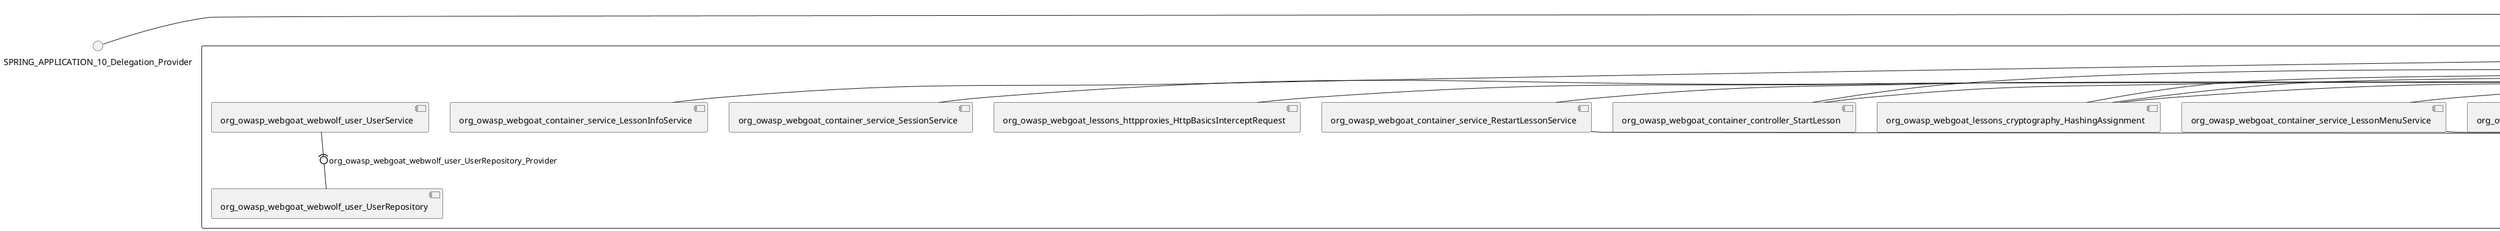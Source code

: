 @startuml
skinparam fixCircleLabelOverlapping true
skinparam componentStyle uml2
() SPRING_APPLICATION_10_Delegation_Provider
() SPRING_APPLICATION_11_Delegation_Provider
() SPRING_APPLICATION_12_Delegation_Provider
() SPRING_APPLICATION_13_Delegation_Provider
() SPRING_APPLICATION_14_Delegation_Provider
() SPRING_APPLICATION_15_Delegation_Provider
() SPRING_APPLICATION_16_Delegation_Provider
() SPRING_APPLICATION_2_Delegation_Provider
() SPRING_APPLICATION_3_Delegation_Provider
() SPRING_APPLICATION_4_Delegation_Provider
() SPRING_APPLICATION_5_Delegation_Provider
() SPRING_APPLICATION_6_Delegation_Provider
() SPRING_APPLICATION_7_Delegation_Provider
() SPRING_APPLICATION_8_Delegation_Provider
() SPRING_APPLICATION_9_Delegation_Provider
() SPRING_APPLICATION_BypassRestrictions_FieldRestrictions_POST_Delegation_Provider
() SPRING_APPLICATION_BypassRestrictions_frontendValidation_POST_Delegation_Provider
() SPRING_APPLICATION_ChromeDevTools_dummy_POST_Delegation_Provider
() SPRING_APPLICATION_ChromeDevTools_network_POST_Delegation_Provider
() SPRING_APPLICATION_CrossSiteScriptingStored_stored_xss_POST_Delegation_Provider
() SPRING_APPLICATION_CrossSiteScriptingStored_stored_xss_follow_up_POST_Delegation_Provider
() SPRING_APPLICATION_CrossSiteScripting_attack1_POST_Delegation_Provider
() SPRING_APPLICATION_CrossSiteScripting_attack3_POST_Delegation_Provider
() SPRING_APPLICATION_CrossSiteScripting_attack4_POST_Delegation_Provider
() SPRING_APPLICATION_CrossSiteScripting_attack5a_GET_Delegation_Provider
() SPRING_APPLICATION_CrossSiteScripting_attack6a_POST_Delegation_Provider
() SPRING_APPLICATION_CrossSiteScripting_dom_follow_up_POST_Delegation_Provider
() SPRING_APPLICATION_CrossSiteScripting_phone_home_xss_POST_Delegation_Provider
() SPRING_APPLICATION_CrossSiteScripting_quiz_GET_POST_Delegation_Provider
() SPRING_APPLICATION_Delegation_Provider
() SPRING_APPLICATION_GET_10_Delegation_Provider
() SPRING_APPLICATION_GET_11_Delegation_Provider
() SPRING_APPLICATION_GET_2_Delegation_Provider
() SPRING_APPLICATION_GET_3_Delegation_Provider
() SPRING_APPLICATION_GET_4_Delegation_Provider
() SPRING_APPLICATION_GET_5_Delegation_Provider
() SPRING_APPLICATION_GET_6_Delegation_Provider
() SPRING_APPLICATION_GET_7_Delegation_Provider
() SPRING_APPLICATION_GET_8_Delegation_Provider
() SPRING_APPLICATION_GET_9_Delegation_Provider
() SPRING_APPLICATION_GET_Delegation_Provider
() SPRING_APPLICATION_HtmlTampering_task_POST_Delegation_Provider
() SPRING_APPLICATION_HttpBasics_attack1_POST_Delegation_Provider
() SPRING_APPLICATION_HttpBasics_attack2_POST_Delegation_Provider
() SPRING_APPLICATION_IDOR_diff_attributes_POST_Delegation_Provider
() SPRING_APPLICATION_IDOR_login_POST_Delegation_Provider
() SPRING_APPLICATION_IDOR_profile_alt_path_POST_Delegation_Provider
() SPRING_APPLICATION_InsecureDeserialization_task_POST_Delegation_Provider
() SPRING_APPLICATION_InsecureLogin_Delegation_Provider
() SPRING_APPLICATION_JWT_decode_POST_Delegation_Provider
() SPRING_APPLICATION_JWT_jku_Delegation_Provider
() SPRING_APPLICATION_JWT_kid_Delegation_Provider
() SPRING_APPLICATION_JWT_quiz_GET_POST_Delegation_Provider
() SPRING_APPLICATION_JWT_refresh_Delegation_Provider
() SPRING_APPLICATION_JWT_secret_POST_Delegation_Provider
() SPRING_APPLICATION_JWT_votings_Delegation_Provider
() SPRING_APPLICATION_LogSpoofing_log_bleeding_POST_Delegation_Provider
() SPRING_APPLICATION_LogSpoofing_log_spoofing_POST_Delegation_Provider
() SPRING_APPLICATION_POST_10_Delegation_Provider
() SPRING_APPLICATION_POST_11_Delegation_Provider
() SPRING_APPLICATION_POST_12_Delegation_Provider
() SPRING_APPLICATION_POST_13_Delegation_Provider
() SPRING_APPLICATION_POST_14_Delegation_Provider
() SPRING_APPLICATION_POST_15_Delegation_Provider
() SPRING_APPLICATION_POST_16_Delegation_Provider
() SPRING_APPLICATION_POST_17_Delegation_Provider
() SPRING_APPLICATION_POST_18_Delegation_Provider
() SPRING_APPLICATION_POST_2_Delegation_Provider
() SPRING_APPLICATION_POST_3_Delegation_Provider
() SPRING_APPLICATION_POST_4_Delegation_Provider
() SPRING_APPLICATION_POST_5_Delegation_Provider
() SPRING_APPLICATION_POST_6_Delegation_Provider
() SPRING_APPLICATION_POST_7_Delegation_Provider
() SPRING_APPLICATION_POST_8_Delegation_Provider
() SPRING_APPLICATION_POST_9_Delegation_Provider
() SPRING_APPLICATION_POST_Delegation_Provider
() SPRING_APPLICATION_PUT_Delegation_Provider
() SPRING_APPLICATION_PasswordReset_ForgotPassword_create_password_reset_link_POST_Delegation_Provider
() SPRING_APPLICATION_PasswordReset_SecurityQuestions_POST_Delegation_Provider
() SPRING_APPLICATION_PasswordReset_reset_Delegation_Provider
() SPRING_APPLICATION_PasswordReset_simple_mail_reset_POST_Delegation_Provider
() SPRING_APPLICATION_PathTraversal_profile_picture_GET_Delegation_Provider
() SPRING_APPLICATION_PathTraversal_profile_picture_fix_GET_Delegation_Provider
() SPRING_APPLICATION_PathTraversal_profile_upload_POST_Delegation_Provider
() SPRING_APPLICATION_PathTraversal_profile_upload_fix_POST_Delegation_Provider
() SPRING_APPLICATION_PathTraversal_profile_upload_remove_user_input_POST_Delegation_Provider
() SPRING_APPLICATION_PathTraversal_random_POST_Delegation_Provider
() SPRING_APPLICATION_PathTraversal_random_picture_GET_Delegation_Provider
() SPRING_APPLICATION_PathTraversal_zip_slip_Delegation_Provider
() SPRING_APPLICATION_SSRF_task1_POST_Delegation_Provider
() SPRING_APPLICATION_SSRF_task2_POST_Delegation_Provider
() SPRING_APPLICATION_SecurePasswords_assignment_POST_Delegation_Provider
() SPRING_APPLICATION_SqlInjectionAdvanced_attack6a_POST_Delegation_Provider
() SPRING_APPLICATION_SqlInjectionAdvanced_attack6b_POST_Delegation_Provider
() SPRING_APPLICATION_SqlInjectionAdvanced_challenge_Login_POST_Delegation_Provider
() SPRING_APPLICATION_SqlInjectionAdvanced_challenge_PUT_Delegation_Provider
() SPRING_APPLICATION_SqlInjectionAdvanced_quiz_GET_POST_Delegation_Provider
() SPRING_APPLICATION_SqlInjectionMitigations_attack10a_POST_Delegation_Provider
() SPRING_APPLICATION_SqlInjectionMitigations_attack10b_POST_Delegation_Provider
() SPRING_APPLICATION_SqlInjectionMitigations_attack12a_POST_Delegation_Provider
() SPRING_APPLICATION_SqlInjectionMitigations_servers_GET_Delegation_Provider
() SPRING_APPLICATION_SqlInjection_assignment5a_POST_Delegation_Provider
() SPRING_APPLICATION_SqlInjection_assignment5b_POST_Delegation_Provider
() SPRING_APPLICATION_SqlInjection_attack10_POST_Delegation_Provider
() SPRING_APPLICATION_SqlInjection_attack2_POST_Delegation_Provider
() SPRING_APPLICATION_SqlInjection_attack3_POST_Delegation_Provider
() SPRING_APPLICATION_SqlInjection_attack4_POST_Delegation_Provider
() SPRING_APPLICATION_SqlInjection_attack5_POST_Delegation_Provider
() SPRING_APPLICATION_SqlInjection_attack8_POST_Delegation_Provider
() SPRING_APPLICATION_SqlInjection_attack9_POST_Delegation_Provider
() SPRING_APPLICATION_SqlOnlyInputValidationOnKeywords_attack_POST_Delegation_Provider
() SPRING_APPLICATION_SqlOnlyInputValidation_attack_POST_Delegation_Provider
() SPRING_APPLICATION_VulnerableComponents_attack1_POST_Delegation_Provider
() SPRING_APPLICATION_WebWolf_GET_Delegation_Provider
() SPRING_APPLICATION_WebWolf_landing_Delegation_Provider
() SPRING_APPLICATION_WebWolf_mail_Delegation_Provider
() SPRING_APPLICATION_challenge_1_POST_Delegation_Provider
() SPRING_APPLICATION_challenge_5_POST_Delegation_Provider
() SPRING_APPLICATION_challenge_7_Delegation_Provider
() SPRING_APPLICATION_challenge_8_Delegation_Provider
() SPRING_APPLICATION_challenge_logo_Delegation_Provider
() SPRING_APPLICATION_cia_quiz_GET_POST_Delegation_Provider
() SPRING_APPLICATION_clientSideFiltering_attack1_POST_Delegation_Provider
() SPRING_APPLICATION_clientSideFiltering_challenge_store_coupons_GET_Delegation_Provider
() SPRING_APPLICATION_clientSideFiltering_getItForFree_POST_Delegation_Provider
() SPRING_APPLICATION_clientSideFiltering_salaries_GET_Delegation_Provider
() SPRING_APPLICATION_crypto_encoding_basic_auth_POST_Delegation_Provider
() SPRING_APPLICATION_crypto_encoding_xor_POST_Delegation_Provider
() SPRING_APPLICATION_crypto_hashing_POST_Delegation_Provider
() SPRING_APPLICATION_crypto_secure_defaults_POST_Delegation_Provider
() SPRING_APPLICATION_crypto_signing_verify_POST_Delegation_Provider
() SPRING_APPLICATION_csrf_feedback_message_POST_Delegation_Provider
() SPRING_APPLICATION_csrf_review_POST_Delegation_Provider
() SPRING_APPLICATION_files_GET_Delegation_Provider
() SPRING_APPLICATION_fileupload_POST_Delegation_Provider
() SPRING_APPLICATION_jwt_Delegation_Provider
() SPRING_APPLICATION_landing_Delegation_Provider
() SPRING_APPLICATION_lesson_template_Delegation_Provider
() SPRING_APPLICATION_login_oauth_mvc_GET_Delegation_Provider
() SPRING_APPLICATION_mail_DELETE_GET_POST_Delegation_Provider
() SPRING_APPLICATION_register_mvc_POST_Delegation_Provider
() SPRING_APPLICATION_registration_GET_Delegation_Provider
() SPRING_APPLICATION_requests_GET_Delegation_Provider
() SPRING_APPLICATION_scoreboard_data_GET_Delegation_Provider
() SPRING_APPLICATION_server_directory_GET_Delegation_Provider
() SPRING_APPLICATION_service_debug_labels_mvc_Delegation_Provider
() SPRING_APPLICATION_service_lessonoverview_mvc_Delegation_Provider
() SPRING_APPLICATION_xxe_comments_GET_Delegation_Provider
rectangle System {
[org_owasp_webgoat_container_HammerHead] [[webgoat-webgoat.repository#_izAbkCIYEe-0hecwTvW7zw]]
[org_owasp_webgoat_container_WebWolfRedirect] [[webgoat-webgoat.repository#_izAbkCIYEe-0hecwTvW7zw]]
[org_owasp_webgoat_container_controller_StartLesson] [[webgoat-webgoat.repository#_izAbkCIYEe-0hecwTvW7zw]]
[org_owasp_webgoat_container_controller_Welcome] [[webgoat-webgoat.repository#_izAbkCIYEe-0hecwTvW7zw]]
[org_owasp_webgoat_container_i18n_PluginMessages_Provider] [[webgoat-webgoat.repository#_izAbkCIYEe-0hecwTvW7zw]]
[org_owasp_webgoat_container_service_EnvironmentService] [[webgoat-webgoat.repository#_izAbkCIYEe-0hecwTvW7zw]]
[org_owasp_webgoat_container_service_HintService] [[webgoat-webgoat.repository#_izAbkCIYEe-0hecwTvW7zw]]
[org_owasp_webgoat_container_service_LabelDebugService] [[webgoat-webgoat.repository#_izAbkCIYEe-0hecwTvW7zw]]
[org_owasp_webgoat_container_service_LabelService] [[webgoat-webgoat.repository#_izAbkCIYEe-0hecwTvW7zw]]
[org_owasp_webgoat_container_service_LessonInfoService] [[webgoat-webgoat.repository#_izAbkCIYEe-0hecwTvW7zw]]
[org_owasp_webgoat_container_service_LessonMenuService] [[webgoat-webgoat.repository#_izAbkCIYEe-0hecwTvW7zw]]
[org_owasp_webgoat_container_service_LessonProgressService] [[webgoat-webgoat.repository#_izAbkCIYEe-0hecwTvW7zw]]
[org_owasp_webgoat_container_service_LessonTitleService] [[webgoat-webgoat.repository#_izAbkCIYEe-0hecwTvW7zw]]
[org_owasp_webgoat_container_service_ReportCardService] [[webgoat-webgoat.repository#_izAbkCIYEe-0hecwTvW7zw]]
[org_owasp_webgoat_container_service_RestartLessonService] [[webgoat-webgoat.repository#_izAbkCIYEe-0hecwTvW7zw]]
[org_owasp_webgoat_container_service_SessionService] [[webgoat-webgoat.repository#_izAbkCIYEe-0hecwTvW7zw]]
[org_owasp_webgoat_container_session_UserSessionData_Provider] [[webgoat-webgoat.repository#_izAbkCIYEe-0hecwTvW7zw]]
[org_owasp_webgoat_container_session_WebSession_Provider] [[webgoat-webgoat.repository#_izAbkCIYEe-0hecwTvW7zw]]
[org_owasp_webgoat_container_users_RegistrationController] [[webgoat-webgoat.repository#_izAbkCIYEe-0hecwTvW7zw]]
[org_owasp_webgoat_container_users_Scoreboard] [[webgoat-webgoat.repository#_izAbkCIYEe-0hecwTvW7zw]]
[org_owasp_webgoat_container_users_UserRepository] [[webgoat-webgoat.repository#_izAbkCIYEe-0hecwTvW7zw]]
[org_owasp_webgoat_container_users_UserService] [[webgoat-webgoat.repository#_izAbkCIYEe-0hecwTvW7zw]]
[org_owasp_webgoat_container_users_UserTrackerRepository] [[webgoat-webgoat.repository#_izAbkCIYEe-0hecwTvW7zw]]
[org_owasp_webgoat_lessons_authbypass_VerifyAccount] [[webgoat-webgoat.repository#_izAbkCIYEe-0hecwTvW7zw]]
[org_owasp_webgoat_lessons_bypassrestrictions_BypassRestrictionsFieldRestrictions] [[webgoat-webgoat.repository#_izAbkCIYEe-0hecwTvW7zw]]
[org_owasp_webgoat_lessons_bypassrestrictions_BypassRestrictionsFrontendValidation] [[webgoat-webgoat.repository#_izAbkCIYEe-0hecwTvW7zw]]
[org_owasp_webgoat_lessons_challenges_FlagController] [[webgoat-webgoat.repository#_izAbkCIYEe-0hecwTvW7zw]]
[org_owasp_webgoat_lessons_challenges_challenge1_Assignment1] [[webgoat-webgoat.repository#_izAbkCIYEe-0hecwTvW7zw]]
[org_owasp_webgoat_lessons_challenges_challenge1_ImageServlet] [[webgoat-webgoat.repository#_izAbkCIYEe-0hecwTvW7zw]]
[org_owasp_webgoat_lessons_challenges_challenge5_Assignment5] [[webgoat-webgoat.repository#_izAbkCIYEe-0hecwTvW7zw]]
[org_owasp_webgoat_lessons_challenges_challenge7_Assignment7] [[webgoat-webgoat.repository#_izAbkCIYEe-0hecwTvW7zw]]
[org_owasp_webgoat_lessons_challenges_challenge8_Assignment8] [[webgoat-webgoat.repository#_izAbkCIYEe-0hecwTvW7zw]]
[org_owasp_webgoat_lessons_chromedevtools_NetworkDummy] [[webgoat-webgoat.repository#_izAbkCIYEe-0hecwTvW7zw]]
[org_owasp_webgoat_lessons_chromedevtools_NetworkLesson] [[webgoat-webgoat.repository#_izAbkCIYEe-0hecwTvW7zw]]
[org_owasp_webgoat_lessons_cia_CIAQuiz] [[webgoat-webgoat.repository#_izAbkCIYEe-0hecwTvW7zw]]
[org_owasp_webgoat_lessons_clientsidefiltering_ClientSideFilteringAssignment] [[webgoat-webgoat.repository#_izAbkCIYEe-0hecwTvW7zw]]
[org_owasp_webgoat_lessons_clientsidefiltering_ClientSideFilteringFreeAssignment] [[webgoat-webgoat.repository#_izAbkCIYEe-0hecwTvW7zw]]
[org_owasp_webgoat_lessons_clientsidefiltering_Salaries] [[webgoat-webgoat.repository#_izAbkCIYEe-0hecwTvW7zw]]
[org_owasp_webgoat_lessons_clientsidefiltering_ShopEndpoint] [[webgoat-webgoat.repository#_izAbkCIYEe-0hecwTvW7zw]]
[org_owasp_webgoat_lessons_cryptography_EncodingAssignment] [[webgoat-webgoat.repository#_izAbkCIYEe-0hecwTvW7zw]]
[org_owasp_webgoat_lessons_cryptography_HashingAssignment] [[webgoat-webgoat.repository#_izAbkCIYEe-0hecwTvW7zw]]
[org_owasp_webgoat_lessons_cryptography_SecureDefaultsAssignment] [[webgoat-webgoat.repository#_izAbkCIYEe-0hecwTvW7zw]]
[org_owasp_webgoat_lessons_cryptography_SigningAssignment] [[webgoat-webgoat.repository#_izAbkCIYEe-0hecwTvW7zw]]
[org_owasp_webgoat_lessons_cryptography_XOREncodingAssignment] [[webgoat-webgoat.repository#_izAbkCIYEe-0hecwTvW7zw]]
[org_owasp_webgoat_lessons_csrf_CSRFConfirmFlag1] [[webgoat-webgoat.repository#_izAbkCIYEe-0hecwTvW7zw]]
[org_owasp_webgoat_lessons_csrf_CSRFFeedback] [[webgoat-webgoat.repository#_izAbkCIYEe-0hecwTvW7zw]]
[org_owasp_webgoat_lessons_csrf_CSRFGetFlag] [[webgoat-webgoat.repository#_izAbkCIYEe-0hecwTvW7zw]]
[org_owasp_webgoat_lessons_csrf_CSRFLogin] [[webgoat-webgoat.repository#_izAbkCIYEe-0hecwTvW7zw]]
[org_owasp_webgoat_lessons_csrf_ForgedReviews] [[webgoat-webgoat.repository#_izAbkCIYEe-0hecwTvW7zw]]
[org_owasp_webgoat_lessons_csrf_ObjectMapper_Provider] [[webgoat-webgoat.repository#_izAbkCIYEe-0hecwTvW7zw]]
[org_owasp_webgoat_lessons_deserialization_InsecureDeserializationTask] [[webgoat-webgoat.repository#_izAbkCIYEe-0hecwTvW7zw]]
[org_owasp_webgoat_lessons_hijacksession_HijackSessionAssignment] [[webgoat-webgoat.repository#_izAbkCIYEe-0hecwTvW7zw]]
[org_owasp_webgoat_lessons_hijacksession_cas_HijackSessionAuthenticationProvider] [[webgoat-webgoat.repository#_izAbkCIYEe-0hecwTvW7zw]]
[org_owasp_webgoat_lessons_htmltampering_HtmlTamperingTask] [[webgoat-webgoat.repository#_izAbkCIYEe-0hecwTvW7zw]]
[org_owasp_webgoat_lessons_httpbasics_HttpBasicsLesson] [[webgoat-webgoat.repository#_izAbkCIYEe-0hecwTvW7zw]]
[org_owasp_webgoat_lessons_httpbasics_HttpBasicsQuiz] [[webgoat-webgoat.repository#_izAbkCIYEe-0hecwTvW7zw]]
[org_owasp_webgoat_lessons_httpproxies_HttpBasicsInterceptRequest] [[webgoat-webgoat.repository#_izAbkCIYEe-0hecwTvW7zw]]
[org_owasp_webgoat_lessons_idor_IDORDiffAttributes] [[webgoat-webgoat.repository#_izAbkCIYEe-0hecwTvW7zw]]
[org_owasp_webgoat_lessons_idor_IDOREditOtherProfile] [[webgoat-webgoat.repository#_izAbkCIYEe-0hecwTvW7zw]]
[org_owasp_webgoat_lessons_idor_IDORLogin] [[webgoat-webgoat.repository#_izAbkCIYEe-0hecwTvW7zw]]
[org_owasp_webgoat_lessons_idor_IDORViewOtherProfile] [[webgoat-webgoat.repository#_izAbkCIYEe-0hecwTvW7zw]]
[org_owasp_webgoat_lessons_idor_IDORViewOwnProfile] [[webgoat-webgoat.repository#_izAbkCIYEe-0hecwTvW7zw]]
[org_owasp_webgoat_lessons_idor_IDORViewOwnProfileAltUrl] [[webgoat-webgoat.repository#_izAbkCIYEe-0hecwTvW7zw]]
[org_owasp_webgoat_lessons_insecurelogin_InsecureLoginTask] [[webgoat-webgoat.repository#_izAbkCIYEe-0hecwTvW7zw]]
[org_owasp_webgoat_lessons_jwt_JWTDecodeEndpoint] [[webgoat-webgoat.repository#_izAbkCIYEe-0hecwTvW7zw]]
[org_owasp_webgoat_lessons_jwt_JWTQuiz] [[webgoat-webgoat.repository#_izAbkCIYEe-0hecwTvW7zw]]
[org_owasp_webgoat_lessons_jwt_JWTRefreshEndpoint] [[webgoat-webgoat.repository#_izAbkCIYEe-0hecwTvW7zw]]
[org_owasp_webgoat_lessons_jwt_JWTSecretKeyEndpoint] [[webgoat-webgoat.repository#_izAbkCIYEe-0hecwTvW7zw]]
[org_owasp_webgoat_lessons_jwt_JWTVotesEndpoint] [[webgoat-webgoat.repository#_izAbkCIYEe-0hecwTvW7zw]]
[org_owasp_webgoat_lessons_jwt_claimmisuse_JWTHeaderJKUEndpoint] [[webgoat-webgoat.repository#_izAbkCIYEe-0hecwTvW7zw]]
[org_owasp_webgoat_lessons_jwt_claimmisuse_JWTHeaderKIDEndpoint] [[webgoat-webgoat.repository#_izAbkCIYEe-0hecwTvW7zw]]
[org_owasp_webgoat_lessons_lessontemplate_SampleAttack] [[webgoat-webgoat.repository#_izAbkCIYEe-0hecwTvW7zw]]
[org_owasp_webgoat_lessons_logging_LogBleedingTask] [[webgoat-webgoat.repository#_izAbkCIYEe-0hecwTvW7zw]]
[org_owasp_webgoat_lessons_logging_LogSpoofingTask] [[webgoat-webgoat.repository#_izAbkCIYEe-0hecwTvW7zw]]
[org_owasp_webgoat_lessons_missingac_MissingFunctionACHiddenMenus] [[webgoat-webgoat.repository#_izAbkCIYEe-0hecwTvW7zw]]
[org_owasp_webgoat_lessons_missingac_MissingFunctionACUsers] [[webgoat-webgoat.repository#_izAbkCIYEe-0hecwTvW7zw]]
[org_owasp_webgoat_lessons_missingac_MissingFunctionACYourHash] [[webgoat-webgoat.repository#_izAbkCIYEe-0hecwTvW7zw]]
[org_owasp_webgoat_lessons_missingac_MissingFunctionACYourHashAdmin] [[webgoat-webgoat.repository#_izAbkCIYEe-0hecwTvW7zw]]
[org_owasp_webgoat_lessons_passwordreset_QuestionsAssignment] [[webgoat-webgoat.repository#_izAbkCIYEe-0hecwTvW7zw]]
[org_owasp_webgoat_lessons_passwordreset_ResetLinkAssignment] [[webgoat-webgoat.repository#_izAbkCIYEe-0hecwTvW7zw]]
[org_owasp_webgoat_lessons_passwordreset_ResetLinkAssignmentForgotPassword] [[webgoat-webgoat.repository#_izAbkCIYEe-0hecwTvW7zw]]
[org_owasp_webgoat_lessons_passwordreset_SecurityQuestionAssignment] [[webgoat-webgoat.repository#_izAbkCIYEe-0hecwTvW7zw]]
[org_owasp_webgoat_lessons_passwordreset_SimpleMailAssignment] [[webgoat-webgoat.repository#_izAbkCIYEe-0hecwTvW7zw]]
[org_owasp_webgoat_lessons_passwordreset_TriedQuestions] [[webgoat-webgoat.repository#_izAbkCIYEe-0hecwTvW7zw]]
[org_owasp_webgoat_lessons_pathtraversal_ProfileUpload] [[webgoat-webgoat.repository#_izAbkCIYEe-0hecwTvW7zw]]
[org_owasp_webgoat_lessons_pathtraversal_ProfileUploadFix] [[webgoat-webgoat.repository#_izAbkCIYEe-0hecwTvW7zw]]
[org_owasp_webgoat_lessons_pathtraversal_ProfileUploadRemoveUserInput] [[webgoat-webgoat.repository#_izAbkCIYEe-0hecwTvW7zw]]
[org_owasp_webgoat_lessons_pathtraversal_ProfileUploadRetrieval] [[webgoat-webgoat.repository#_izAbkCIYEe-0hecwTvW7zw]]
[org_owasp_webgoat_lessons_pathtraversal_ProfileZipSlip] [[webgoat-webgoat.repository#_izAbkCIYEe-0hecwTvW7zw]]
[org_owasp_webgoat_lessons_securepasswords_SecurePasswordsAssignment] [[webgoat-webgoat.repository#_izAbkCIYEe-0hecwTvW7zw]]
[org_owasp_webgoat_lessons_spoofcookie_SpoofCookieAssignment] [[webgoat-webgoat.repository#_izAbkCIYEe-0hecwTvW7zw]]
[org_owasp_webgoat_lessons_sqlinjection_advanced_SqlInjectionChallenge] [[webgoat-webgoat.repository#_izAbkCIYEe-0hecwTvW7zw]]
[org_owasp_webgoat_lessons_sqlinjection_advanced_SqlInjectionChallengeLogin] [[webgoat-webgoat.repository#_izAbkCIYEe-0hecwTvW7zw]]
[org_owasp_webgoat_lessons_sqlinjection_advanced_SqlInjectionLesson6a] [[webgoat-webgoat.repository#_izAbkCIYEe-0hecwTvW7zw]]
[org_owasp_webgoat_lessons_sqlinjection_advanced_SqlInjectionLesson6b] [[webgoat-webgoat.repository#_izAbkCIYEe-0hecwTvW7zw]]
[org_owasp_webgoat_lessons_sqlinjection_advanced_SqlInjectionQuiz] [[webgoat-webgoat.repository#_izAbkCIYEe-0hecwTvW7zw]]
[org_owasp_webgoat_lessons_sqlinjection_introduction_SqlInjectionLesson10] [[webgoat-webgoat.repository#_izAbkCIYEe-0hecwTvW7zw]]
[org_owasp_webgoat_lessons_sqlinjection_introduction_SqlInjectionLesson2] [[webgoat-webgoat.repository#_izAbkCIYEe-0hecwTvW7zw]]
[org_owasp_webgoat_lessons_sqlinjection_introduction_SqlInjectionLesson3] [[webgoat-webgoat.repository#_izAbkCIYEe-0hecwTvW7zw]]
[org_owasp_webgoat_lessons_sqlinjection_introduction_SqlInjectionLesson4] [[webgoat-webgoat.repository#_izAbkCIYEe-0hecwTvW7zw]]
[org_owasp_webgoat_lessons_sqlinjection_introduction_SqlInjectionLesson5] [[webgoat-webgoat.repository#_izAbkCIYEe-0hecwTvW7zw]]
[org_owasp_webgoat_lessons_sqlinjection_introduction_SqlInjectionLesson5a] [[webgoat-webgoat.repository#_izAbkCIYEe-0hecwTvW7zw]]
[org_owasp_webgoat_lessons_sqlinjection_introduction_SqlInjectionLesson5b] [[webgoat-webgoat.repository#_izAbkCIYEe-0hecwTvW7zw]]
[org_owasp_webgoat_lessons_sqlinjection_introduction_SqlInjectionLesson8] [[webgoat-webgoat.repository#_izAbkCIYEe-0hecwTvW7zw]]
[org_owasp_webgoat_lessons_sqlinjection_introduction_SqlInjectionLesson9] [[webgoat-webgoat.repository#_izAbkCIYEe-0hecwTvW7zw]]
[org_owasp_webgoat_lessons_sqlinjection_mitigation_Servers] [[webgoat-webgoat.repository#_izAbkCIYEe-0hecwTvW7zw]]
[org_owasp_webgoat_lessons_sqlinjection_mitigation_SqlInjectionLesson10a] [[webgoat-webgoat.repository#_izAbkCIYEe-0hecwTvW7zw]]
[org_owasp_webgoat_lessons_sqlinjection_mitigation_SqlInjectionLesson10b] [[webgoat-webgoat.repository#_izAbkCIYEe-0hecwTvW7zw]]
[org_owasp_webgoat_lessons_sqlinjection_mitigation_SqlInjectionLesson13] [[webgoat-webgoat.repository#_izAbkCIYEe-0hecwTvW7zw]]
[org_owasp_webgoat_lessons_sqlinjection_mitigation_SqlOnlyInputValidation] [[webgoat-webgoat.repository#_izAbkCIYEe-0hecwTvW7zw]]
[org_owasp_webgoat_lessons_sqlinjection_mitigation_SqlOnlyInputValidationOnKeywords] [[webgoat-webgoat.repository#_izAbkCIYEe-0hecwTvW7zw]]
[org_owasp_webgoat_lessons_ssrf_SSRFTask1] [[webgoat-webgoat.repository#_izAbkCIYEe-0hecwTvW7zw]]
[org_owasp_webgoat_lessons_ssrf_SSRFTask2] [[webgoat-webgoat.repository#_izAbkCIYEe-0hecwTvW7zw]]
[org_owasp_webgoat_lessons_vulnerablecomponents_VulnerableComponentsLesson] [[webgoat-webgoat.repository#_izAbkCIYEe-0hecwTvW7zw]]
[org_owasp_webgoat_lessons_webwolfintroduction_LandingAssignment] [[webgoat-webgoat.repository#_izAbkCIYEe-0hecwTvW7zw]]
[org_owasp_webgoat_lessons_webwolfintroduction_MailAssignment] [[webgoat-webgoat.repository#_izAbkCIYEe-0hecwTvW7zw]]
[org_owasp_webgoat_lessons_xss_CrossSiteScriptingLesson1] [[webgoat-webgoat.repository#_izAbkCIYEe-0hecwTvW7zw]]
[org_owasp_webgoat_lessons_xss_CrossSiteScriptingLesson3] [[webgoat-webgoat.repository#_izAbkCIYEe-0hecwTvW7zw]]
[org_owasp_webgoat_lessons_xss_CrossSiteScriptingLesson4] [[webgoat-webgoat.repository#_izAbkCIYEe-0hecwTvW7zw]]
[org_owasp_webgoat_lessons_xss_CrossSiteScriptingLesson5a] [[webgoat-webgoat.repository#_izAbkCIYEe-0hecwTvW7zw]]
[org_owasp_webgoat_lessons_xss_CrossSiteScriptingLesson6a] [[webgoat-webgoat.repository#_izAbkCIYEe-0hecwTvW7zw]]
[org_owasp_webgoat_lessons_xss_CrossSiteScriptingQuiz] [[webgoat-webgoat.repository#_izAbkCIYEe-0hecwTvW7zw]]
[org_owasp_webgoat_lessons_xss_DOMCrossSiteScripting] [[webgoat-webgoat.repository#_izAbkCIYEe-0hecwTvW7zw]]
[org_owasp_webgoat_lessons_xss_DOMCrossSiteScriptingVerifier] [[webgoat-webgoat.repository#_izAbkCIYEe-0hecwTvW7zw]]
[org_owasp_webgoat_lessons_xss_stored_StoredCrossSiteScriptingVerifier] [[webgoat-webgoat.repository#_izAbkCIYEe-0hecwTvW7zw]]
[org_owasp_webgoat_lessons_xss_stored_StoredXssComments] [[webgoat-webgoat.repository#_izAbkCIYEe-0hecwTvW7zw]]
[org_owasp_webgoat_lessons_xxe_BlindSendFileAssignment] [[webgoat-webgoat.repository#_izAbkCIYEe-0hecwTvW7zw]]
[org_owasp_webgoat_lessons_xxe_CommentsCache] [[webgoat-webgoat.repository#_izAbkCIYEe-0hecwTvW7zw]]
[org_owasp_webgoat_lessons_xxe_CommentsEndpoint] [[webgoat-webgoat.repository#_izAbkCIYEe-0hecwTvW7zw]]
[org_owasp_webgoat_lessons_xxe_ContentTypeAssignment] [[webgoat-webgoat.repository#_izAbkCIYEe-0hecwTvW7zw]]
[org_owasp_webgoat_lessons_xxe_SimpleXXE] [[webgoat-webgoat.repository#_izAbkCIYEe-0hecwTvW7zw]]
[org_owasp_webgoat_webwolf_FileServer] [[webgoat-webgoat.repository#_izAbkCIYEe-0hecwTvW7zw]]
[org_owasp_webgoat_webwolf_jwt_JWTController] [[webgoat-webgoat.repository#_izAbkCIYEe-0hecwTvW7zw]]
[org_owasp_webgoat_webwolf_mailbox_MailboxController] [[webgoat-webgoat.repository#_izAbkCIYEe-0hecwTvW7zw]]
[org_owasp_webgoat_webwolf_mailbox_MailboxRepository] [[webgoat-webgoat.repository#_izAbkCIYEe-0hecwTvW7zw]]
[org_owasp_webgoat_webwolf_requests_LandingPage] [[webgoat-webgoat.repository#_izAbkCIYEe-0hecwTvW7zw]]
[org_owasp_webgoat_webwolf_requests_Requests] [[webgoat-webgoat.repository#_izAbkCIYEe-0hecwTvW7zw]]
[org_owasp_webgoat_webwolf_user_UserRepository] [[webgoat-webgoat.repository#_izAbkCIYEe-0hecwTvW7zw]]
[org_owasp_webgoat_webwolf_user_UserService] [[webgoat-webgoat.repository#_izAbkCIYEe-0hecwTvW7zw]]
port SPRING_APPLICATION_10_Provider
SPRING_APPLICATION_10_Delegation_Provider - SPRING_APPLICATION_10_Provider
SPRING_APPLICATION_10_Provider - [org_owasp_webgoat_webwolf_FileServer]
port SPRING_APPLICATION_11_Provider
SPRING_APPLICATION_11_Delegation_Provider - SPRING_APPLICATION_11_Provider
SPRING_APPLICATION_11_Provider - [org_owasp_webgoat_container_service_LessonInfoService]
port SPRING_APPLICATION_12_Provider
SPRING_APPLICATION_12_Delegation_Provider - SPRING_APPLICATION_12_Provider
SPRING_APPLICATION_12_Provider - [org_owasp_webgoat_container_service_SessionService]
port SPRING_APPLICATION_13_Provider
SPRING_APPLICATION_13_Delegation_Provider - SPRING_APPLICATION_13_Provider
SPRING_APPLICATION_13_Provider - [org_owasp_webgoat_lessons_httpproxies_HttpBasicsInterceptRequest]
port SPRING_APPLICATION_14_Provider
SPRING_APPLICATION_14_Delegation_Provider - SPRING_APPLICATION_14_Provider
SPRING_APPLICATION_14_Provider - [org_owasp_webgoat_container_controller_StartLesson]
port SPRING_APPLICATION_15_Provider
SPRING_APPLICATION_15_Delegation_Provider - SPRING_APPLICATION_15_Provider
SPRING_APPLICATION_15_Provider - [org_owasp_webgoat_container_service_RestartLessonService]
port SPRING_APPLICATION_16_Provider
SPRING_APPLICATION_16_Delegation_Provider - SPRING_APPLICATION_16_Provider
SPRING_APPLICATION_16_Provider - [org_owasp_webgoat_container_service_LabelDebugService]
port SPRING_APPLICATION_2_Provider
SPRING_APPLICATION_2_Delegation_Provider - SPRING_APPLICATION_2_Provider
SPRING_APPLICATION_2_Provider - [org_owasp_webgoat_lessons_cryptography_HashingAssignment]
port SPRING_APPLICATION_3_Provider
SPRING_APPLICATION_3_Delegation_Provider - SPRING_APPLICATION_3_Provider
SPRING_APPLICATION_3_Provider - [org_owasp_webgoat_lessons_cryptography_HashingAssignment]
port SPRING_APPLICATION_4_Provider
SPRING_APPLICATION_4_Delegation_Provider - SPRING_APPLICATION_4_Provider
SPRING_APPLICATION_4_Provider - [org_owasp_webgoat_container_service_LessonMenuService]
port SPRING_APPLICATION_5_Provider
SPRING_APPLICATION_5_Delegation_Provider - SPRING_APPLICATION_5_Provider
SPRING_APPLICATION_5_Provider - [org_owasp_webgoat_container_controller_StartLesson]
port SPRING_APPLICATION_6_Provider
SPRING_APPLICATION_6_Delegation_Provider - SPRING_APPLICATION_6_Provider
SPRING_APPLICATION_6_Provider - [org_owasp_webgoat_container_HammerHead]
port SPRING_APPLICATION_7_Provider
SPRING_APPLICATION_7_Delegation_Provider - SPRING_APPLICATION_7_Provider
SPRING_APPLICATION_7_Provider - [org_owasp_webgoat_lessons_jwt_JWTSecretKeyEndpoint]
port SPRING_APPLICATION_8_Provider
SPRING_APPLICATION_8_Delegation_Provider - SPRING_APPLICATION_8_Provider
SPRING_APPLICATION_8_Provider - [org_owasp_webgoat_lessons_cryptography_SigningAssignment]
port SPRING_APPLICATION_9_Provider
SPRING_APPLICATION_9_Delegation_Provider - SPRING_APPLICATION_9_Provider
SPRING_APPLICATION_9_Provider - [org_owasp_webgoat_container_service_LessonTitleService]
port SPRING_APPLICATION_BypassRestrictions_FieldRestrictions_POST_Provider
SPRING_APPLICATION_BypassRestrictions_FieldRestrictions_POST_Delegation_Provider - SPRING_APPLICATION_BypassRestrictions_FieldRestrictions_POST_Provider
SPRING_APPLICATION_BypassRestrictions_FieldRestrictions_POST_Provider - [org_owasp_webgoat_lessons_bypassrestrictions_BypassRestrictionsFieldRestrictions]
port SPRING_APPLICATION_BypassRestrictions_frontendValidation_POST_Provider
SPRING_APPLICATION_BypassRestrictions_frontendValidation_POST_Delegation_Provider - SPRING_APPLICATION_BypassRestrictions_frontendValidation_POST_Provider
SPRING_APPLICATION_BypassRestrictions_frontendValidation_POST_Provider - [org_owasp_webgoat_lessons_bypassrestrictions_BypassRestrictionsFrontendValidation]
port SPRING_APPLICATION_ChromeDevTools_dummy_POST_Provider
SPRING_APPLICATION_ChromeDevTools_dummy_POST_Delegation_Provider - SPRING_APPLICATION_ChromeDevTools_dummy_POST_Provider
SPRING_APPLICATION_ChromeDevTools_dummy_POST_Provider - [org_owasp_webgoat_lessons_chromedevtools_NetworkDummy]
port SPRING_APPLICATION_ChromeDevTools_network_POST_Provider
SPRING_APPLICATION_ChromeDevTools_network_POST_Delegation_Provider - SPRING_APPLICATION_ChromeDevTools_network_POST_Provider
SPRING_APPLICATION_ChromeDevTools_network_POST_Provider - [org_owasp_webgoat_lessons_chromedevtools_NetworkLesson]
port SPRING_APPLICATION_CrossSiteScriptingStored_stored_xss_POST_Provider
SPRING_APPLICATION_CrossSiteScriptingStored_stored_xss_POST_Delegation_Provider - SPRING_APPLICATION_CrossSiteScriptingStored_stored_xss_POST_Provider
SPRING_APPLICATION_CrossSiteScriptingStored_stored_xss_POST_Provider - [org_owasp_webgoat_lessons_xss_stored_StoredXssComments]
port SPRING_APPLICATION_CrossSiteScriptingStored_stored_xss_follow_up_POST_Provider
SPRING_APPLICATION_CrossSiteScriptingStored_stored_xss_follow_up_POST_Delegation_Provider - SPRING_APPLICATION_CrossSiteScriptingStored_stored_xss_follow_up_POST_Provider
SPRING_APPLICATION_CrossSiteScriptingStored_stored_xss_follow_up_POST_Provider - [org_owasp_webgoat_lessons_xss_stored_StoredCrossSiteScriptingVerifier]
port SPRING_APPLICATION_CrossSiteScripting_attack1_POST_Provider
SPRING_APPLICATION_CrossSiteScripting_attack1_POST_Delegation_Provider - SPRING_APPLICATION_CrossSiteScripting_attack1_POST_Provider
SPRING_APPLICATION_CrossSiteScripting_attack1_POST_Provider - [org_owasp_webgoat_lessons_xss_CrossSiteScriptingLesson1]
port SPRING_APPLICATION_CrossSiteScripting_attack3_POST_Provider
SPRING_APPLICATION_CrossSiteScripting_attack3_POST_Delegation_Provider - SPRING_APPLICATION_CrossSiteScripting_attack3_POST_Provider
SPRING_APPLICATION_CrossSiteScripting_attack3_POST_Provider - [org_owasp_webgoat_lessons_xss_CrossSiteScriptingLesson3]
port SPRING_APPLICATION_CrossSiteScripting_attack4_POST_Provider
SPRING_APPLICATION_CrossSiteScripting_attack4_POST_Delegation_Provider - SPRING_APPLICATION_CrossSiteScripting_attack4_POST_Provider
SPRING_APPLICATION_CrossSiteScripting_attack4_POST_Provider - [org_owasp_webgoat_lessons_xss_CrossSiteScriptingLesson4]
port SPRING_APPLICATION_CrossSiteScripting_attack5a_GET_Provider
SPRING_APPLICATION_CrossSiteScripting_attack5a_GET_Delegation_Provider - SPRING_APPLICATION_CrossSiteScripting_attack5a_GET_Provider
SPRING_APPLICATION_CrossSiteScripting_attack5a_GET_Provider - [org_owasp_webgoat_lessons_xss_CrossSiteScriptingLesson5a]
port SPRING_APPLICATION_CrossSiteScripting_attack6a_POST_Provider
SPRING_APPLICATION_CrossSiteScripting_attack6a_POST_Delegation_Provider - SPRING_APPLICATION_CrossSiteScripting_attack6a_POST_Provider
SPRING_APPLICATION_CrossSiteScripting_attack6a_POST_Provider - [org_owasp_webgoat_lessons_xss_CrossSiteScriptingLesson6a]
port SPRING_APPLICATION_CrossSiteScripting_dom_follow_up_POST_Provider
SPRING_APPLICATION_CrossSiteScripting_dom_follow_up_POST_Delegation_Provider - SPRING_APPLICATION_CrossSiteScripting_dom_follow_up_POST_Provider
SPRING_APPLICATION_CrossSiteScripting_dom_follow_up_POST_Provider - [org_owasp_webgoat_lessons_xss_DOMCrossSiteScriptingVerifier]
port SPRING_APPLICATION_CrossSiteScripting_phone_home_xss_POST_Provider
SPRING_APPLICATION_CrossSiteScripting_phone_home_xss_POST_Delegation_Provider - SPRING_APPLICATION_CrossSiteScripting_phone_home_xss_POST_Provider
SPRING_APPLICATION_CrossSiteScripting_phone_home_xss_POST_Provider - [org_owasp_webgoat_lessons_xss_DOMCrossSiteScripting]
port SPRING_APPLICATION_CrossSiteScripting_quiz_GET_POST_Provider
SPRING_APPLICATION_CrossSiteScripting_quiz_GET_POST_Delegation_Provider - SPRING_APPLICATION_CrossSiteScripting_quiz_GET_POST_Provider
SPRING_APPLICATION_CrossSiteScripting_quiz_GET_POST_Provider - [org_owasp_webgoat_lessons_xss_CrossSiteScriptingQuiz]
port SPRING_APPLICATION_Provider
SPRING_APPLICATION_Delegation_Provider - SPRING_APPLICATION_Provider
SPRING_APPLICATION_Provider - [org_owasp_webgoat_lessons_xxe_SimpleXXE]
port SPRING_APPLICATION_GET_10_Provider
SPRING_APPLICATION_GET_10_Delegation_Provider - SPRING_APPLICATION_GET_10_Provider
SPRING_APPLICATION_GET_10_Provider - [org_owasp_webgoat_container_controller_Welcome]
port SPRING_APPLICATION_GET_11_Provider
SPRING_APPLICATION_GET_11_Delegation_Provider - SPRING_APPLICATION_GET_11_Provider
SPRING_APPLICATION_GET_11_Provider - [org_owasp_webgoat_container_service_LabelService]
port SPRING_APPLICATION_GET_2_Provider
SPRING_APPLICATION_GET_2_Delegation_Provider - SPRING_APPLICATION_GET_2_Provider
SPRING_APPLICATION_GET_2_Provider - [org_owasp_webgoat_lessons_cryptography_EncodingAssignment]
port SPRING_APPLICATION_GET_3_Provider
SPRING_APPLICATION_GET_3_Delegation_Provider - SPRING_APPLICATION_GET_3_Provider
SPRING_APPLICATION_GET_3_Provider - [org_owasp_webgoat_lessons_csrf_ForgedReviews]
port SPRING_APPLICATION_GET_4_Provider
SPRING_APPLICATION_GET_4_Delegation_Provider - SPRING_APPLICATION_GET_4_Provider
SPRING_APPLICATION_GET_4_Provider - [org_owasp_webgoat_lessons_spoofcookie_SpoofCookieAssignment]
port SPRING_APPLICATION_GET_5_Provider
SPRING_APPLICATION_GET_5_Delegation_Provider - SPRING_APPLICATION_GET_5_Provider
SPRING_APPLICATION_GET_5_Provider - [org_owasp_webgoat_lessons_idor_IDORViewOwnProfile]
port SPRING_APPLICATION_GET_6_Provider
SPRING_APPLICATION_GET_6_Delegation_Provider - SPRING_APPLICATION_GET_6_Provider
SPRING_APPLICATION_GET_6_Provider - [org_owasp_webgoat_lessons_idor_IDORViewOtherProfile]
port SPRING_APPLICATION_GET_7_Provider
SPRING_APPLICATION_GET_7_Delegation_Provider - SPRING_APPLICATION_GET_7_Provider
SPRING_APPLICATION_GET_7_Provider - [org_owasp_webgoat_container_service_HintService]
port SPRING_APPLICATION_GET_8_Provider
SPRING_APPLICATION_GET_8_Delegation_Provider - SPRING_APPLICATION_GET_8_Provider
SPRING_APPLICATION_GET_8_Provider - [org_owasp_webgoat_lessons_missingac_MissingFunctionACUsers]
port SPRING_APPLICATION_GET_9_Provider
SPRING_APPLICATION_GET_9_Delegation_Provider - SPRING_APPLICATION_GET_9_Provider
SPRING_APPLICATION_GET_9_Provider - [org_owasp_webgoat_container_service_ReportCardService]
port SPRING_APPLICATION_GET_Provider
SPRING_APPLICATION_GET_Delegation_Provider - SPRING_APPLICATION_GET_Provider
SPRING_APPLICATION_GET_Provider - [org_owasp_webgoat_lessons_xss_stored_StoredXssComments]
port SPRING_APPLICATION_HtmlTampering_task_POST_Provider
SPRING_APPLICATION_HtmlTampering_task_POST_Delegation_Provider - SPRING_APPLICATION_HtmlTampering_task_POST_Provider
SPRING_APPLICATION_HtmlTampering_task_POST_Provider - [org_owasp_webgoat_lessons_htmltampering_HtmlTamperingTask]
port SPRING_APPLICATION_HttpBasics_attack1_POST_Provider
SPRING_APPLICATION_HttpBasics_attack1_POST_Delegation_Provider - SPRING_APPLICATION_HttpBasics_attack1_POST_Provider
SPRING_APPLICATION_HttpBasics_attack1_POST_Provider - [org_owasp_webgoat_lessons_httpbasics_HttpBasicsLesson]
port SPRING_APPLICATION_HttpBasics_attack2_POST_Provider
SPRING_APPLICATION_HttpBasics_attack2_POST_Delegation_Provider - SPRING_APPLICATION_HttpBasics_attack2_POST_Provider
SPRING_APPLICATION_HttpBasics_attack2_POST_Provider - [org_owasp_webgoat_lessons_httpbasics_HttpBasicsQuiz]
port SPRING_APPLICATION_IDOR_diff_attributes_POST_Provider
SPRING_APPLICATION_IDOR_diff_attributes_POST_Delegation_Provider - SPRING_APPLICATION_IDOR_diff_attributes_POST_Provider
SPRING_APPLICATION_IDOR_diff_attributes_POST_Provider - [org_owasp_webgoat_lessons_idor_IDORDiffAttributes]
port SPRING_APPLICATION_IDOR_login_POST_Provider
SPRING_APPLICATION_IDOR_login_POST_Delegation_Provider - SPRING_APPLICATION_IDOR_login_POST_Provider
SPRING_APPLICATION_IDOR_login_POST_Provider - [org_owasp_webgoat_lessons_idor_IDORLogin]
port SPRING_APPLICATION_IDOR_profile_alt_path_POST_Provider
SPRING_APPLICATION_IDOR_profile_alt_path_POST_Delegation_Provider - SPRING_APPLICATION_IDOR_profile_alt_path_POST_Provider
SPRING_APPLICATION_IDOR_profile_alt_path_POST_Provider - [org_owasp_webgoat_lessons_idor_IDORViewOwnProfileAltUrl]
port SPRING_APPLICATION_InsecureDeserialization_task_POST_Provider
SPRING_APPLICATION_InsecureDeserialization_task_POST_Delegation_Provider - SPRING_APPLICATION_InsecureDeserialization_task_POST_Provider
SPRING_APPLICATION_InsecureDeserialization_task_POST_Provider - [org_owasp_webgoat_lessons_deserialization_InsecureDeserializationTask]
port SPRING_APPLICATION_InsecureLogin_Provider
SPRING_APPLICATION_InsecureLogin_Delegation_Provider - SPRING_APPLICATION_InsecureLogin_Provider
SPRING_APPLICATION_InsecureLogin_Provider - [org_owasp_webgoat_lessons_insecurelogin_InsecureLoginTask]
port SPRING_APPLICATION_JWT_decode_POST_Provider
SPRING_APPLICATION_JWT_decode_POST_Delegation_Provider - SPRING_APPLICATION_JWT_decode_POST_Provider
SPRING_APPLICATION_JWT_decode_POST_Provider - [org_owasp_webgoat_lessons_jwt_JWTDecodeEndpoint]
port SPRING_APPLICATION_JWT_jku_Provider
SPRING_APPLICATION_JWT_jku_Delegation_Provider - SPRING_APPLICATION_JWT_jku_Provider
SPRING_APPLICATION_JWT_jku_Provider - [org_owasp_webgoat_lessons_jwt_claimmisuse_JWTHeaderJKUEndpoint]
port SPRING_APPLICATION_JWT_kid_Provider
SPRING_APPLICATION_JWT_kid_Delegation_Provider - SPRING_APPLICATION_JWT_kid_Provider
SPRING_APPLICATION_JWT_kid_Provider - [org_owasp_webgoat_lessons_jwt_claimmisuse_JWTHeaderKIDEndpoint]
port SPRING_APPLICATION_JWT_quiz_GET_POST_Provider
SPRING_APPLICATION_JWT_quiz_GET_POST_Delegation_Provider - SPRING_APPLICATION_JWT_quiz_GET_POST_Provider
SPRING_APPLICATION_JWT_quiz_GET_POST_Provider - [org_owasp_webgoat_lessons_jwt_JWTQuiz]
port SPRING_APPLICATION_JWT_refresh_Provider
SPRING_APPLICATION_JWT_refresh_Delegation_Provider - SPRING_APPLICATION_JWT_refresh_Provider
SPRING_APPLICATION_JWT_refresh_Provider - [org_owasp_webgoat_lessons_jwt_JWTRefreshEndpoint]
port SPRING_APPLICATION_JWT_secret_POST_Provider
SPRING_APPLICATION_JWT_secret_POST_Delegation_Provider - SPRING_APPLICATION_JWT_secret_POST_Provider
SPRING_APPLICATION_JWT_secret_POST_Provider - [org_owasp_webgoat_lessons_jwt_JWTSecretKeyEndpoint]
port SPRING_APPLICATION_JWT_votings_Provider
SPRING_APPLICATION_JWT_votings_Delegation_Provider - SPRING_APPLICATION_JWT_votings_Provider
SPRING_APPLICATION_JWT_votings_Provider - [org_owasp_webgoat_lessons_jwt_JWTVotesEndpoint]
port SPRING_APPLICATION_LogSpoofing_log_bleeding_POST_Provider
SPRING_APPLICATION_LogSpoofing_log_bleeding_POST_Delegation_Provider - SPRING_APPLICATION_LogSpoofing_log_bleeding_POST_Provider
SPRING_APPLICATION_LogSpoofing_log_bleeding_POST_Provider - [org_owasp_webgoat_lessons_logging_LogBleedingTask]
port SPRING_APPLICATION_LogSpoofing_log_spoofing_POST_Provider
SPRING_APPLICATION_LogSpoofing_log_spoofing_POST_Delegation_Provider - SPRING_APPLICATION_LogSpoofing_log_spoofing_POST_Provider
SPRING_APPLICATION_LogSpoofing_log_spoofing_POST_Provider - [org_owasp_webgoat_lessons_logging_LogSpoofingTask]
port SPRING_APPLICATION_POST_10_Provider
SPRING_APPLICATION_POST_10_Delegation_Provider - SPRING_APPLICATION_POST_10_Provider
SPRING_APPLICATION_POST_10_Provider - [org_owasp_webgoat_lessons_csrf_CSRFLogin]
port SPRING_APPLICATION_POST_11_Provider
SPRING_APPLICATION_POST_11_Delegation_Provider - SPRING_APPLICATION_POST_11_Provider
SPRING_APPLICATION_POST_11_Provider - [org_owasp_webgoat_lessons_xxe_BlindSendFileAssignment]
port SPRING_APPLICATION_POST_12_Provider
SPRING_APPLICATION_POST_12_Delegation_Provider - SPRING_APPLICATION_POST_12_Provider
SPRING_APPLICATION_POST_12_Provider - [org_owasp_webgoat_lessons_passwordreset_SimpleMailAssignment]
port SPRING_APPLICATION_POST_13_Provider
SPRING_APPLICATION_POST_13_Delegation_Provider - SPRING_APPLICATION_POST_13_Provider
SPRING_APPLICATION_POST_13_Provider - [org_owasp_webgoat_lessons_xxe_ContentTypeAssignment]
port SPRING_APPLICATION_POST_14_Provider
SPRING_APPLICATION_POST_14_Delegation_Provider - SPRING_APPLICATION_POST_14_Provider
SPRING_APPLICATION_POST_14_Provider - [org_owasp_webgoat_lessons_challenges_FlagController]
port SPRING_APPLICATION_POST_15_Provider
SPRING_APPLICATION_POST_15_Delegation_Provider - SPRING_APPLICATION_POST_15_Provider
SPRING_APPLICATION_POST_15_Provider - [org_owasp_webgoat_lessons_passwordreset_QuestionsAssignment]
port SPRING_APPLICATION_POST_16_Provider
SPRING_APPLICATION_POST_16_Delegation_Provider - SPRING_APPLICATION_POST_16_Provider
SPRING_APPLICATION_POST_16_Provider - [org_owasp_webgoat_lessons_missingac_MissingFunctionACHiddenMenus]
port SPRING_APPLICATION_POST_17_Provider
SPRING_APPLICATION_POST_17_Delegation_Provider - SPRING_APPLICATION_POST_17_Provider
SPRING_APPLICATION_POST_17_Provider - [org_owasp_webgoat_lessons_csrf_CSRFConfirmFlag1]
port SPRING_APPLICATION_POST_18_Provider
SPRING_APPLICATION_POST_18_Delegation_Provider - SPRING_APPLICATION_POST_18_Provider
SPRING_APPLICATION_POST_18_Provider - [org_owasp_webgoat_lessons_chromedevtools_NetworkLesson]
port SPRING_APPLICATION_POST_2_Provider
SPRING_APPLICATION_POST_2_Delegation_Provider - SPRING_APPLICATION_POST_2_Provider
SPRING_APPLICATION_POST_2_Provider - [org_owasp_webgoat_lessons_hijacksession_HijackSessionAssignment]
port SPRING_APPLICATION_POST_3_Provider
SPRING_APPLICATION_POST_3_Delegation_Provider - SPRING_APPLICATION_POST_3_Provider
SPRING_APPLICATION_POST_3_Provider - [org_owasp_webgoat_lessons_csrf_CSRFFeedback]
port SPRING_APPLICATION_POST_4_Provider
SPRING_APPLICATION_POST_4_Delegation_Provider - SPRING_APPLICATION_POST_4_Provider
SPRING_APPLICATION_POST_4_Provider - [org_owasp_webgoat_lessons_missingac_MissingFunctionACYourHash]
port SPRING_APPLICATION_POST_5_Provider
SPRING_APPLICATION_POST_5_Delegation_Provider - SPRING_APPLICATION_POST_5_Provider
SPRING_APPLICATION_POST_5_Provider - [org_owasp_webgoat_lessons_missingac_MissingFunctionACUsers]
port SPRING_APPLICATION_POST_6_Provider
SPRING_APPLICATION_POST_6_Delegation_Provider - SPRING_APPLICATION_POST_6_Provider
SPRING_APPLICATION_POST_6_Provider - [org_owasp_webgoat_lessons_csrf_CSRFGetFlag]
port SPRING_APPLICATION_POST_7_Provider
SPRING_APPLICATION_POST_7_Delegation_Provider - SPRING_APPLICATION_POST_7_Provider
SPRING_APPLICATION_POST_7_Provider - [org_owasp_webgoat_lessons_spoofcookie_SpoofCookieAssignment]
port SPRING_APPLICATION_POST_8_Provider
SPRING_APPLICATION_POST_8_Delegation_Provider - SPRING_APPLICATION_POST_8_Provider
SPRING_APPLICATION_POST_8_Provider - [org_owasp_webgoat_lessons_xxe_SimpleXXE]
port SPRING_APPLICATION_POST_9_Provider
SPRING_APPLICATION_POST_9_Delegation_Provider - SPRING_APPLICATION_POST_9_Provider
SPRING_APPLICATION_POST_9_Provider - [org_owasp_webgoat_lessons_authbypass_VerifyAccount]
port SPRING_APPLICATION_POST_Provider
SPRING_APPLICATION_POST_Delegation_Provider - SPRING_APPLICATION_POST_Provider
SPRING_APPLICATION_POST_Provider - [org_owasp_webgoat_lessons_missingac_MissingFunctionACYourHashAdmin]
port SPRING_APPLICATION_PUT_Provider
SPRING_APPLICATION_PUT_Delegation_Provider - SPRING_APPLICATION_PUT_Provider
SPRING_APPLICATION_PUT_Provider - [org_owasp_webgoat_lessons_idor_IDOREditOtherProfile]
port SPRING_APPLICATION_PasswordReset_ForgotPassword_create_password_reset_link_POST_Provider
SPRING_APPLICATION_PasswordReset_ForgotPassword_create_password_reset_link_POST_Delegation_Provider - SPRING_APPLICATION_PasswordReset_ForgotPassword_create_password_reset_link_POST_Provider
SPRING_APPLICATION_PasswordReset_ForgotPassword_create_password_reset_link_POST_Provider - [org_owasp_webgoat_lessons_passwordreset_ResetLinkAssignmentForgotPassword]
port SPRING_APPLICATION_PasswordReset_SecurityQuestions_POST_Provider
SPRING_APPLICATION_PasswordReset_SecurityQuestions_POST_Delegation_Provider - SPRING_APPLICATION_PasswordReset_SecurityQuestions_POST_Provider
SPRING_APPLICATION_PasswordReset_SecurityQuestions_POST_Provider - [org_owasp_webgoat_lessons_passwordreset_SecurityQuestionAssignment]
port SPRING_APPLICATION_PasswordReset_reset_Provider
SPRING_APPLICATION_PasswordReset_reset_Delegation_Provider - SPRING_APPLICATION_PasswordReset_reset_Provider
SPRING_APPLICATION_PasswordReset_reset_Provider - [org_owasp_webgoat_lessons_passwordreset_ResetLinkAssignment]
port SPRING_APPLICATION_PasswordReset_simple_mail_reset_POST_Provider
SPRING_APPLICATION_PasswordReset_simple_mail_reset_POST_Delegation_Provider - SPRING_APPLICATION_PasswordReset_simple_mail_reset_POST_Provider
SPRING_APPLICATION_PasswordReset_simple_mail_reset_POST_Provider - [org_owasp_webgoat_lessons_passwordreset_SimpleMailAssignment]
port SPRING_APPLICATION_PathTraversal_profile_picture_GET_Provider
SPRING_APPLICATION_PathTraversal_profile_picture_GET_Delegation_Provider - SPRING_APPLICATION_PathTraversal_profile_picture_GET_Provider
SPRING_APPLICATION_PathTraversal_profile_picture_GET_Provider - [org_owasp_webgoat_lessons_pathtraversal_ProfileUpload]
port SPRING_APPLICATION_PathTraversal_profile_picture_fix_GET_Provider
SPRING_APPLICATION_PathTraversal_profile_picture_fix_GET_Delegation_Provider - SPRING_APPLICATION_PathTraversal_profile_picture_fix_GET_Provider
SPRING_APPLICATION_PathTraversal_profile_picture_fix_GET_Provider - [org_owasp_webgoat_lessons_pathtraversal_ProfileUploadFix]
port SPRING_APPLICATION_PathTraversal_profile_upload_POST_Provider
SPRING_APPLICATION_PathTraversal_profile_upload_POST_Delegation_Provider - SPRING_APPLICATION_PathTraversal_profile_upload_POST_Provider
SPRING_APPLICATION_PathTraversal_profile_upload_POST_Provider - [org_owasp_webgoat_lessons_pathtraversal_ProfileUpload]
port SPRING_APPLICATION_PathTraversal_profile_upload_fix_POST_Provider
SPRING_APPLICATION_PathTraversal_profile_upload_fix_POST_Delegation_Provider - SPRING_APPLICATION_PathTraversal_profile_upload_fix_POST_Provider
SPRING_APPLICATION_PathTraversal_profile_upload_fix_POST_Provider - [org_owasp_webgoat_lessons_pathtraversal_ProfileUploadFix]
port SPRING_APPLICATION_PathTraversal_profile_upload_remove_user_input_POST_Provider
SPRING_APPLICATION_PathTraversal_profile_upload_remove_user_input_POST_Delegation_Provider - SPRING_APPLICATION_PathTraversal_profile_upload_remove_user_input_POST_Provider
SPRING_APPLICATION_PathTraversal_profile_upload_remove_user_input_POST_Provider - [org_owasp_webgoat_lessons_pathtraversal_ProfileUploadRemoveUserInput]
port SPRING_APPLICATION_PathTraversal_random_POST_Provider
SPRING_APPLICATION_PathTraversal_random_POST_Delegation_Provider - SPRING_APPLICATION_PathTraversal_random_POST_Provider
SPRING_APPLICATION_PathTraversal_random_POST_Provider - [org_owasp_webgoat_lessons_pathtraversal_ProfileUploadRetrieval]
port SPRING_APPLICATION_PathTraversal_random_picture_GET_Provider
SPRING_APPLICATION_PathTraversal_random_picture_GET_Delegation_Provider - SPRING_APPLICATION_PathTraversal_random_picture_GET_Provider
SPRING_APPLICATION_PathTraversal_random_picture_GET_Provider - [org_owasp_webgoat_lessons_pathtraversal_ProfileUploadRetrieval]
port SPRING_APPLICATION_PathTraversal_zip_slip_Provider
SPRING_APPLICATION_PathTraversal_zip_slip_Delegation_Provider - SPRING_APPLICATION_PathTraversal_zip_slip_Provider
SPRING_APPLICATION_PathTraversal_zip_slip_Provider - [org_owasp_webgoat_lessons_pathtraversal_ProfileZipSlip]
port SPRING_APPLICATION_SSRF_task1_POST_Provider
SPRING_APPLICATION_SSRF_task1_POST_Delegation_Provider - SPRING_APPLICATION_SSRF_task1_POST_Provider
SPRING_APPLICATION_SSRF_task1_POST_Provider - [org_owasp_webgoat_lessons_ssrf_SSRFTask1]
port SPRING_APPLICATION_SSRF_task2_POST_Provider
SPRING_APPLICATION_SSRF_task2_POST_Delegation_Provider - SPRING_APPLICATION_SSRF_task2_POST_Provider
SPRING_APPLICATION_SSRF_task2_POST_Provider - [org_owasp_webgoat_lessons_ssrf_SSRFTask2]
port SPRING_APPLICATION_SecurePasswords_assignment_POST_Provider
SPRING_APPLICATION_SecurePasswords_assignment_POST_Delegation_Provider - SPRING_APPLICATION_SecurePasswords_assignment_POST_Provider
SPRING_APPLICATION_SecurePasswords_assignment_POST_Provider - [org_owasp_webgoat_lessons_securepasswords_SecurePasswordsAssignment]
port SPRING_APPLICATION_SqlInjectionAdvanced_attack6a_POST_Provider
SPRING_APPLICATION_SqlInjectionAdvanced_attack6a_POST_Delegation_Provider - SPRING_APPLICATION_SqlInjectionAdvanced_attack6a_POST_Provider
SPRING_APPLICATION_SqlInjectionAdvanced_attack6a_POST_Provider - [org_owasp_webgoat_lessons_sqlinjection_advanced_SqlInjectionLesson6a]
port SPRING_APPLICATION_SqlInjectionAdvanced_attack6b_POST_Provider
SPRING_APPLICATION_SqlInjectionAdvanced_attack6b_POST_Delegation_Provider - SPRING_APPLICATION_SqlInjectionAdvanced_attack6b_POST_Provider
SPRING_APPLICATION_SqlInjectionAdvanced_attack6b_POST_Provider - [org_owasp_webgoat_lessons_sqlinjection_advanced_SqlInjectionLesson6b]
port SPRING_APPLICATION_SqlInjectionAdvanced_challenge_Login_POST_Provider
SPRING_APPLICATION_SqlInjectionAdvanced_challenge_Login_POST_Delegation_Provider - SPRING_APPLICATION_SqlInjectionAdvanced_challenge_Login_POST_Provider
SPRING_APPLICATION_SqlInjectionAdvanced_challenge_Login_POST_Provider - [org_owasp_webgoat_lessons_sqlinjection_advanced_SqlInjectionChallengeLogin]
port SPRING_APPLICATION_SqlInjectionAdvanced_challenge_PUT_Provider
SPRING_APPLICATION_SqlInjectionAdvanced_challenge_PUT_Delegation_Provider - SPRING_APPLICATION_SqlInjectionAdvanced_challenge_PUT_Provider
SPRING_APPLICATION_SqlInjectionAdvanced_challenge_PUT_Provider - [org_owasp_webgoat_lessons_sqlinjection_advanced_SqlInjectionChallenge]
port SPRING_APPLICATION_SqlInjectionAdvanced_quiz_GET_POST_Provider
SPRING_APPLICATION_SqlInjectionAdvanced_quiz_GET_POST_Delegation_Provider - SPRING_APPLICATION_SqlInjectionAdvanced_quiz_GET_POST_Provider
SPRING_APPLICATION_SqlInjectionAdvanced_quiz_GET_POST_Provider - [org_owasp_webgoat_lessons_sqlinjection_advanced_SqlInjectionQuiz]
port SPRING_APPLICATION_SqlInjectionMitigations_attack10a_POST_Provider
SPRING_APPLICATION_SqlInjectionMitigations_attack10a_POST_Delegation_Provider - SPRING_APPLICATION_SqlInjectionMitigations_attack10a_POST_Provider
SPRING_APPLICATION_SqlInjectionMitigations_attack10a_POST_Provider - [org_owasp_webgoat_lessons_sqlinjection_mitigation_SqlInjectionLesson10a]
port SPRING_APPLICATION_SqlInjectionMitigations_attack10b_POST_Provider
SPRING_APPLICATION_SqlInjectionMitigations_attack10b_POST_Delegation_Provider - SPRING_APPLICATION_SqlInjectionMitigations_attack10b_POST_Provider
SPRING_APPLICATION_SqlInjectionMitigations_attack10b_POST_Provider - [org_owasp_webgoat_lessons_sqlinjection_mitigation_SqlInjectionLesson10b]
port SPRING_APPLICATION_SqlInjectionMitigations_attack12a_POST_Provider
SPRING_APPLICATION_SqlInjectionMitigations_attack12a_POST_Delegation_Provider - SPRING_APPLICATION_SqlInjectionMitigations_attack12a_POST_Provider
SPRING_APPLICATION_SqlInjectionMitigations_attack12a_POST_Provider - [org_owasp_webgoat_lessons_sqlinjection_mitigation_SqlInjectionLesson13]
port SPRING_APPLICATION_SqlInjectionMitigations_servers_GET_Provider
SPRING_APPLICATION_SqlInjectionMitigations_servers_GET_Delegation_Provider - SPRING_APPLICATION_SqlInjectionMitigations_servers_GET_Provider
SPRING_APPLICATION_SqlInjectionMitigations_servers_GET_Provider - [org_owasp_webgoat_lessons_sqlinjection_mitigation_Servers]
port SPRING_APPLICATION_SqlInjection_assignment5a_POST_Provider
SPRING_APPLICATION_SqlInjection_assignment5a_POST_Delegation_Provider - SPRING_APPLICATION_SqlInjection_assignment5a_POST_Provider
SPRING_APPLICATION_SqlInjection_assignment5a_POST_Provider - [org_owasp_webgoat_lessons_sqlinjection_introduction_SqlInjectionLesson5a]
port SPRING_APPLICATION_SqlInjection_assignment5b_POST_Provider
SPRING_APPLICATION_SqlInjection_assignment5b_POST_Delegation_Provider - SPRING_APPLICATION_SqlInjection_assignment5b_POST_Provider
SPRING_APPLICATION_SqlInjection_assignment5b_POST_Provider - [org_owasp_webgoat_lessons_sqlinjection_introduction_SqlInjectionLesson5b]
port SPRING_APPLICATION_SqlInjection_attack10_POST_Provider
SPRING_APPLICATION_SqlInjection_attack10_POST_Delegation_Provider - SPRING_APPLICATION_SqlInjection_attack10_POST_Provider
SPRING_APPLICATION_SqlInjection_attack10_POST_Provider - [org_owasp_webgoat_lessons_sqlinjection_introduction_SqlInjectionLesson10]
port SPRING_APPLICATION_SqlInjection_attack2_POST_Provider
SPRING_APPLICATION_SqlInjection_attack2_POST_Delegation_Provider - SPRING_APPLICATION_SqlInjection_attack2_POST_Provider
SPRING_APPLICATION_SqlInjection_attack2_POST_Provider - [org_owasp_webgoat_lessons_sqlinjection_introduction_SqlInjectionLesson2]
port SPRING_APPLICATION_SqlInjection_attack3_POST_Provider
SPRING_APPLICATION_SqlInjection_attack3_POST_Delegation_Provider - SPRING_APPLICATION_SqlInjection_attack3_POST_Provider
SPRING_APPLICATION_SqlInjection_attack3_POST_Provider - [org_owasp_webgoat_lessons_sqlinjection_introduction_SqlInjectionLesson3]
port SPRING_APPLICATION_SqlInjection_attack4_POST_Provider
SPRING_APPLICATION_SqlInjection_attack4_POST_Delegation_Provider - SPRING_APPLICATION_SqlInjection_attack4_POST_Provider
SPRING_APPLICATION_SqlInjection_attack4_POST_Provider - [org_owasp_webgoat_lessons_sqlinjection_introduction_SqlInjectionLesson4]
port SPRING_APPLICATION_SqlInjection_attack5_POST_Provider
SPRING_APPLICATION_SqlInjection_attack5_POST_Delegation_Provider - SPRING_APPLICATION_SqlInjection_attack5_POST_Provider
SPRING_APPLICATION_SqlInjection_attack5_POST_Provider - [org_owasp_webgoat_lessons_sqlinjection_introduction_SqlInjectionLesson5]
port SPRING_APPLICATION_SqlInjection_attack8_POST_Provider
SPRING_APPLICATION_SqlInjection_attack8_POST_Delegation_Provider - SPRING_APPLICATION_SqlInjection_attack8_POST_Provider
SPRING_APPLICATION_SqlInjection_attack8_POST_Provider - [org_owasp_webgoat_lessons_sqlinjection_introduction_SqlInjectionLesson8]
port SPRING_APPLICATION_SqlInjection_attack9_POST_Provider
SPRING_APPLICATION_SqlInjection_attack9_POST_Delegation_Provider - SPRING_APPLICATION_SqlInjection_attack9_POST_Provider
SPRING_APPLICATION_SqlInjection_attack9_POST_Provider - [org_owasp_webgoat_lessons_sqlinjection_introduction_SqlInjectionLesson9]
port SPRING_APPLICATION_SqlOnlyInputValidationOnKeywords_attack_POST_Provider
SPRING_APPLICATION_SqlOnlyInputValidationOnKeywords_attack_POST_Delegation_Provider - SPRING_APPLICATION_SqlOnlyInputValidationOnKeywords_attack_POST_Provider
SPRING_APPLICATION_SqlOnlyInputValidationOnKeywords_attack_POST_Provider - [org_owasp_webgoat_lessons_sqlinjection_mitigation_SqlOnlyInputValidationOnKeywords]
port SPRING_APPLICATION_SqlOnlyInputValidation_attack_POST_Provider
SPRING_APPLICATION_SqlOnlyInputValidation_attack_POST_Delegation_Provider - SPRING_APPLICATION_SqlOnlyInputValidation_attack_POST_Provider
SPRING_APPLICATION_SqlOnlyInputValidation_attack_POST_Provider - [org_owasp_webgoat_lessons_sqlinjection_mitigation_SqlOnlyInputValidation]
port SPRING_APPLICATION_VulnerableComponents_attack1_POST_Provider
SPRING_APPLICATION_VulnerableComponents_attack1_POST_Delegation_Provider - SPRING_APPLICATION_VulnerableComponents_attack1_POST_Provider
SPRING_APPLICATION_VulnerableComponents_attack1_POST_Provider - [org_owasp_webgoat_lessons_vulnerablecomponents_VulnerableComponentsLesson]
port SPRING_APPLICATION_WebWolf_GET_Provider
SPRING_APPLICATION_WebWolf_GET_Delegation_Provider - SPRING_APPLICATION_WebWolf_GET_Provider
SPRING_APPLICATION_WebWolf_GET_Provider - [org_owasp_webgoat_container_WebWolfRedirect]
port SPRING_APPLICATION_WebWolf_landing_Provider
SPRING_APPLICATION_WebWolf_landing_Delegation_Provider - SPRING_APPLICATION_WebWolf_landing_Provider
SPRING_APPLICATION_WebWolf_landing_Provider - [org_owasp_webgoat_lessons_webwolfintroduction_LandingAssignment]
port SPRING_APPLICATION_WebWolf_mail_Provider
SPRING_APPLICATION_WebWolf_mail_Delegation_Provider - SPRING_APPLICATION_WebWolf_mail_Provider
SPRING_APPLICATION_WebWolf_mail_Provider - [org_owasp_webgoat_lessons_webwolfintroduction_MailAssignment]
port SPRING_APPLICATION_challenge_1_POST_Provider
SPRING_APPLICATION_challenge_1_POST_Delegation_Provider - SPRING_APPLICATION_challenge_1_POST_Provider
SPRING_APPLICATION_challenge_1_POST_Provider - [org_owasp_webgoat_lessons_challenges_challenge1_Assignment1]
port SPRING_APPLICATION_challenge_5_POST_Provider
SPRING_APPLICATION_challenge_5_POST_Delegation_Provider - SPRING_APPLICATION_challenge_5_POST_Provider
SPRING_APPLICATION_challenge_5_POST_Provider - [org_owasp_webgoat_lessons_challenges_challenge5_Assignment5]
port SPRING_APPLICATION_challenge_7_Provider
SPRING_APPLICATION_challenge_7_Delegation_Provider - SPRING_APPLICATION_challenge_7_Provider
SPRING_APPLICATION_challenge_7_Provider - [org_owasp_webgoat_lessons_challenges_challenge7_Assignment7]
port SPRING_APPLICATION_challenge_8_Provider
SPRING_APPLICATION_challenge_8_Delegation_Provider - SPRING_APPLICATION_challenge_8_Provider
SPRING_APPLICATION_challenge_8_Provider - [org_owasp_webgoat_lessons_challenges_challenge8_Assignment8]
port SPRING_APPLICATION_challenge_logo_Provider
SPRING_APPLICATION_challenge_logo_Delegation_Provider - SPRING_APPLICATION_challenge_logo_Provider
SPRING_APPLICATION_challenge_logo_Provider - [org_owasp_webgoat_lessons_challenges_challenge1_ImageServlet]
port SPRING_APPLICATION_cia_quiz_GET_POST_Provider
SPRING_APPLICATION_cia_quiz_GET_POST_Delegation_Provider - SPRING_APPLICATION_cia_quiz_GET_POST_Provider
SPRING_APPLICATION_cia_quiz_GET_POST_Provider - [org_owasp_webgoat_lessons_cia_CIAQuiz]
port SPRING_APPLICATION_clientSideFiltering_attack1_POST_Provider
SPRING_APPLICATION_clientSideFiltering_attack1_POST_Delegation_Provider - SPRING_APPLICATION_clientSideFiltering_attack1_POST_Provider
SPRING_APPLICATION_clientSideFiltering_attack1_POST_Provider - [org_owasp_webgoat_lessons_clientsidefiltering_ClientSideFilteringAssignment]
port SPRING_APPLICATION_clientSideFiltering_challenge_store_coupons_GET_Provider
SPRING_APPLICATION_clientSideFiltering_challenge_store_coupons_GET_Delegation_Provider - SPRING_APPLICATION_clientSideFiltering_challenge_store_coupons_GET_Provider
SPRING_APPLICATION_clientSideFiltering_challenge_store_coupons_GET_Provider - [org_owasp_webgoat_lessons_clientsidefiltering_ShopEndpoint]
port SPRING_APPLICATION_clientSideFiltering_getItForFree_POST_Provider
SPRING_APPLICATION_clientSideFiltering_getItForFree_POST_Delegation_Provider - SPRING_APPLICATION_clientSideFiltering_getItForFree_POST_Provider
SPRING_APPLICATION_clientSideFiltering_getItForFree_POST_Provider - [org_owasp_webgoat_lessons_clientsidefiltering_ClientSideFilteringFreeAssignment]
port SPRING_APPLICATION_clientSideFiltering_salaries_GET_Provider
SPRING_APPLICATION_clientSideFiltering_salaries_GET_Delegation_Provider - SPRING_APPLICATION_clientSideFiltering_salaries_GET_Provider
SPRING_APPLICATION_clientSideFiltering_salaries_GET_Provider - [org_owasp_webgoat_lessons_clientsidefiltering_Salaries]
port SPRING_APPLICATION_crypto_encoding_basic_auth_POST_Provider
SPRING_APPLICATION_crypto_encoding_basic_auth_POST_Delegation_Provider - SPRING_APPLICATION_crypto_encoding_basic_auth_POST_Provider
SPRING_APPLICATION_crypto_encoding_basic_auth_POST_Provider - [org_owasp_webgoat_lessons_cryptography_EncodingAssignment]
port SPRING_APPLICATION_crypto_encoding_xor_POST_Provider
SPRING_APPLICATION_crypto_encoding_xor_POST_Delegation_Provider - SPRING_APPLICATION_crypto_encoding_xor_POST_Provider
SPRING_APPLICATION_crypto_encoding_xor_POST_Provider - [org_owasp_webgoat_lessons_cryptography_XOREncodingAssignment]
port SPRING_APPLICATION_crypto_hashing_POST_Provider
SPRING_APPLICATION_crypto_hashing_POST_Delegation_Provider - SPRING_APPLICATION_crypto_hashing_POST_Provider
SPRING_APPLICATION_crypto_hashing_POST_Provider - [org_owasp_webgoat_lessons_cryptography_HashingAssignment]
port SPRING_APPLICATION_crypto_secure_defaults_POST_Provider
SPRING_APPLICATION_crypto_secure_defaults_POST_Delegation_Provider - SPRING_APPLICATION_crypto_secure_defaults_POST_Provider
SPRING_APPLICATION_crypto_secure_defaults_POST_Provider - [org_owasp_webgoat_lessons_cryptography_SecureDefaultsAssignment]
port SPRING_APPLICATION_crypto_signing_verify_POST_Provider
SPRING_APPLICATION_crypto_signing_verify_POST_Delegation_Provider - SPRING_APPLICATION_crypto_signing_verify_POST_Provider
SPRING_APPLICATION_crypto_signing_verify_POST_Provider - [org_owasp_webgoat_lessons_cryptography_SigningAssignment]
port SPRING_APPLICATION_csrf_feedback_message_POST_Provider
SPRING_APPLICATION_csrf_feedback_message_POST_Delegation_Provider - SPRING_APPLICATION_csrf_feedback_message_POST_Provider
SPRING_APPLICATION_csrf_feedback_message_POST_Provider - [org_owasp_webgoat_lessons_csrf_CSRFFeedback]
port SPRING_APPLICATION_csrf_review_POST_Provider
SPRING_APPLICATION_csrf_review_POST_Delegation_Provider - SPRING_APPLICATION_csrf_review_POST_Provider
SPRING_APPLICATION_csrf_review_POST_Provider - [org_owasp_webgoat_lessons_csrf_ForgedReviews]
port SPRING_APPLICATION_files_GET_Provider
SPRING_APPLICATION_files_GET_Delegation_Provider - SPRING_APPLICATION_files_GET_Provider
SPRING_APPLICATION_files_GET_Provider - [org_owasp_webgoat_webwolf_FileServer]
port SPRING_APPLICATION_fileupload_POST_Provider
SPRING_APPLICATION_fileupload_POST_Delegation_Provider - SPRING_APPLICATION_fileupload_POST_Provider
SPRING_APPLICATION_fileupload_POST_Provider - [org_owasp_webgoat_webwolf_FileServer]
port SPRING_APPLICATION_jwt_Provider
SPRING_APPLICATION_jwt_Delegation_Provider - SPRING_APPLICATION_jwt_Provider
SPRING_APPLICATION_jwt_Provider - [org_owasp_webgoat_webwolf_jwt_JWTController]
port SPRING_APPLICATION_landing_Provider
SPRING_APPLICATION_landing_Delegation_Provider - SPRING_APPLICATION_landing_Provider
SPRING_APPLICATION_landing_Provider - [org_owasp_webgoat_webwolf_requests_LandingPage]
port SPRING_APPLICATION_lesson_template_Provider
SPRING_APPLICATION_lesson_template_Delegation_Provider - SPRING_APPLICATION_lesson_template_Provider
SPRING_APPLICATION_lesson_template_Provider - [org_owasp_webgoat_lessons_lessontemplate_SampleAttack]
port SPRING_APPLICATION_login_oauth_mvc_GET_Provider
SPRING_APPLICATION_login_oauth_mvc_GET_Delegation_Provider - SPRING_APPLICATION_login_oauth_mvc_GET_Provider
SPRING_APPLICATION_login_oauth_mvc_GET_Provider - [org_owasp_webgoat_container_users_RegistrationController]
port SPRING_APPLICATION_mail_DELETE_GET_POST_Provider
SPRING_APPLICATION_mail_DELETE_GET_POST_Delegation_Provider - SPRING_APPLICATION_mail_DELETE_GET_POST_Provider
SPRING_APPLICATION_mail_DELETE_GET_POST_Provider - [org_owasp_webgoat_webwolf_mailbox_MailboxController]
port SPRING_APPLICATION_register_mvc_POST_Provider
SPRING_APPLICATION_register_mvc_POST_Delegation_Provider - SPRING_APPLICATION_register_mvc_POST_Provider
SPRING_APPLICATION_register_mvc_POST_Provider - [org_owasp_webgoat_container_users_RegistrationController]
port SPRING_APPLICATION_registration_GET_Provider
SPRING_APPLICATION_registration_GET_Delegation_Provider - SPRING_APPLICATION_registration_GET_Provider
SPRING_APPLICATION_registration_GET_Provider - [org_owasp_webgoat_container_users_RegistrationController]
port SPRING_APPLICATION_requests_GET_Provider
SPRING_APPLICATION_requests_GET_Delegation_Provider - SPRING_APPLICATION_requests_GET_Provider
SPRING_APPLICATION_requests_GET_Provider - [org_owasp_webgoat_webwolf_requests_Requests]
port SPRING_APPLICATION_scoreboard_data_GET_Provider
SPRING_APPLICATION_scoreboard_data_GET_Delegation_Provider - SPRING_APPLICATION_scoreboard_data_GET_Provider
SPRING_APPLICATION_scoreboard_data_GET_Provider - [org_owasp_webgoat_container_users_Scoreboard]
port SPRING_APPLICATION_server_directory_GET_Provider
SPRING_APPLICATION_server_directory_GET_Delegation_Provider - SPRING_APPLICATION_server_directory_GET_Provider
SPRING_APPLICATION_server_directory_GET_Provider - [org_owasp_webgoat_container_service_EnvironmentService]
port SPRING_APPLICATION_service_debug_labels_mvc_Provider
SPRING_APPLICATION_service_debug_labels_mvc_Delegation_Provider - SPRING_APPLICATION_service_debug_labels_mvc_Provider
SPRING_APPLICATION_service_debug_labels_mvc_Provider - [org_owasp_webgoat_container_service_LabelDebugService]
port SPRING_APPLICATION_service_lessonoverview_mvc_Provider
SPRING_APPLICATION_service_lessonoverview_mvc_Delegation_Provider - SPRING_APPLICATION_service_lessonoverview_mvc_Provider
SPRING_APPLICATION_service_lessonoverview_mvc_Provider - [org_owasp_webgoat_container_service_LessonProgressService]
port SPRING_APPLICATION_xxe_comments_GET_Provider
SPRING_APPLICATION_xxe_comments_GET_Delegation_Provider - SPRING_APPLICATION_xxe_comments_GET_Provider
SPRING_APPLICATION_xxe_comments_GET_Provider - [org_owasp_webgoat_lessons_xxe_CommentsEndpoint]
[org_owasp_webgoat_lessons_csrf_CSRFGetFlag] -(0- [org_owasp_webgoat_container_i18n_PluginMessages_Provider] : org_owasp_webgoat_container_i18n_PluginMessages_Provider
[org_owasp_webgoat_lessons_csrf_CSRFGetFlag] -(0- [org_owasp_webgoat_container_session_UserSessionData_Provider] : org_owasp_webgoat_container_session_UserSessionData_Provider
[org_owasp_webgoat_lessons_idor_IDORViewOtherProfile] -(0- [org_owasp_webgoat_container_session_UserSessionData_Provider] : org_owasp_webgoat_container_session_UserSessionData_Provider
[org_owasp_webgoat_lessons_lessontemplate_SampleAttack] -(0- [org_owasp_webgoat_container_session_UserSessionData_Provider] : org_owasp_webgoat_container_session_UserSessionData_Provider
[org_owasp_webgoat_lessons_csrf_CSRFFeedback] -(0- [org_owasp_webgoat_container_session_UserSessionData_Provider] : org_owasp_webgoat_container_session_UserSessionData_Provider
[org_owasp_webgoat_lessons_idor_IDOREditOtherProfile] -(0- [org_owasp_webgoat_container_session_UserSessionData_Provider] : org_owasp_webgoat_container_session_UserSessionData_Provider
[org_owasp_webgoat_lessons_csrf_CSRFConfirmFlag1] -(0- [org_owasp_webgoat_container_session_UserSessionData_Provider] : org_owasp_webgoat_container_session_UserSessionData_Provider
[org_owasp_webgoat_lessons_xss_CrossSiteScriptingLesson5a] -(0- [org_owasp_webgoat_container_session_UserSessionData_Provider] : org_owasp_webgoat_container_session_UserSessionData_Provider
[org_owasp_webgoat_lessons_idor_IDORViewOwnProfile] -(0- [org_owasp_webgoat_container_session_UserSessionData_Provider] : org_owasp_webgoat_container_session_UserSessionData_Provider
[org_owasp_webgoat_lessons_authbypass_VerifyAccount] -(0- [org_owasp_webgoat_container_session_UserSessionData_Provider] : org_owasp_webgoat_container_session_UserSessionData_Provider
[org_owasp_webgoat_lessons_xss_CrossSiteScriptingLesson6a] -(0- [org_owasp_webgoat_container_session_UserSessionData_Provider] : org_owasp_webgoat_container_session_UserSessionData_Provider
[org_owasp_webgoat_lessons_idor_IDORViewOwnProfileAltUrl] -(0- [org_owasp_webgoat_container_session_UserSessionData_Provider] : org_owasp_webgoat_container_session_UserSessionData_Provider
[org_owasp_webgoat_lessons_authbypass_VerifyAccount] -(0- [org_owasp_webgoat_container_session_WebSession_Provider] : org_owasp_webgoat_container_session_WebSession_Provider
[org_owasp_webgoat_lessons_xss_stored_StoredXssComments] -(0- [org_owasp_webgoat_container_session_WebSession_Provider] : org_owasp_webgoat_container_session_WebSession_Provider
[org_owasp_webgoat_lessons_csrf_ForgedReviews] -(0- [org_owasp_webgoat_container_session_WebSession_Provider] : org_owasp_webgoat_container_session_WebSession_Provider
[org_owasp_webgoat_lessons_xxe_ContentTypeAssignment] -(0- [org_owasp_webgoat_container_session_WebSession_Provider] : org_owasp_webgoat_container_session_WebSession_Provider
[org_owasp_webgoat_container_users_Scoreboard] -(0- [org_owasp_webgoat_container_users_UserRepository] : org_owasp_webgoat_container_users_UserRepository_Provider
[org_owasp_webgoat_container_users_UserService] -(0- [org_owasp_webgoat_container_users_UserRepository] : org_owasp_webgoat_container_users_UserRepository_Provider
[org_owasp_webgoat_lessons_csrf_CSRFLogin] -(0- [org_owasp_webgoat_container_users_UserTrackerRepository] : org_owasp_webgoat_container_users_UserTrackerRepository_Provider
[org_owasp_webgoat_container_users_Scoreboard] -(0- [org_owasp_webgoat_container_users_UserTrackerRepository] : org_owasp_webgoat_container_users_UserTrackerRepository_Provider
[org_owasp_webgoat_container_service_ReportCardService] -(0- [org_owasp_webgoat_container_users_UserTrackerRepository] : org_owasp_webgoat_container_users_UserTrackerRepository_Provider
[org_owasp_webgoat_container_users_UserService] -(0- [org_owasp_webgoat_container_users_UserTrackerRepository] : org_owasp_webgoat_container_users_UserTrackerRepository_Provider
[org_owasp_webgoat_container_service_RestartLessonService] -(0- [org_owasp_webgoat_container_users_UserTrackerRepository] : org_owasp_webgoat_container_users_UserTrackerRepository_Provider
[org_owasp_webgoat_container_service_LessonMenuService] -(0- [org_owasp_webgoat_container_users_UserTrackerRepository] : org_owasp_webgoat_container_users_UserTrackerRepository_Provider
[org_owasp_webgoat_container_service_LessonProgressService] -(0- [org_owasp_webgoat_container_users_UserTrackerRepository] : org_owasp_webgoat_container_users_UserTrackerRepository_Provider
[org_owasp_webgoat_lessons_csrf_CSRFFeedback] -(0- [org_owasp_webgoat_lessons_csrf_ObjectMapper_Provider] : org_owasp_webgoat_lessons_csrf_ObjectMapper_Provider
[org_owasp_webgoat_lessons_hijacksession_HijackSessionAssignment] -(0- [org_owasp_webgoat_lessons_hijacksession_cas_HijackSessionAuthenticationProvider] : org_owasp_webgoat_lessons_hijacksession_cas_HijackSessionAuthenticationProvider_Provider
[org_owasp_webgoat_lessons_passwordreset_SecurityQuestionAssignment] -(0- [org_owasp_webgoat_lessons_passwordreset_TriedQuestions] : org_owasp_webgoat_lessons_passwordreset_TriedQuestions_Provider
[org_owasp_webgoat_lessons_xxe_ContentTypeAssignment] -(0- [org_owasp_webgoat_lessons_xxe_CommentsCache] : org_owasp_webgoat_lessons_xxe_CommentsCache_Provider
[org_owasp_webgoat_lessons_xxe_SimpleXXE] -(0- [org_owasp_webgoat_lessons_xxe_CommentsCache] : org_owasp_webgoat_lessons_xxe_CommentsCache_Provider
[org_owasp_webgoat_webwolf_mailbox_MailboxController] -(0- [org_owasp_webgoat_webwolf_mailbox_MailboxRepository] : org_owasp_webgoat_webwolf_mailbox_MailboxRepository_Provider
[org_owasp_webgoat_webwolf_user_UserService] -(0- [org_owasp_webgoat_webwolf_user_UserRepository] : org_owasp_webgoat_webwolf_user_UserRepository_Provider
}

@enduml
